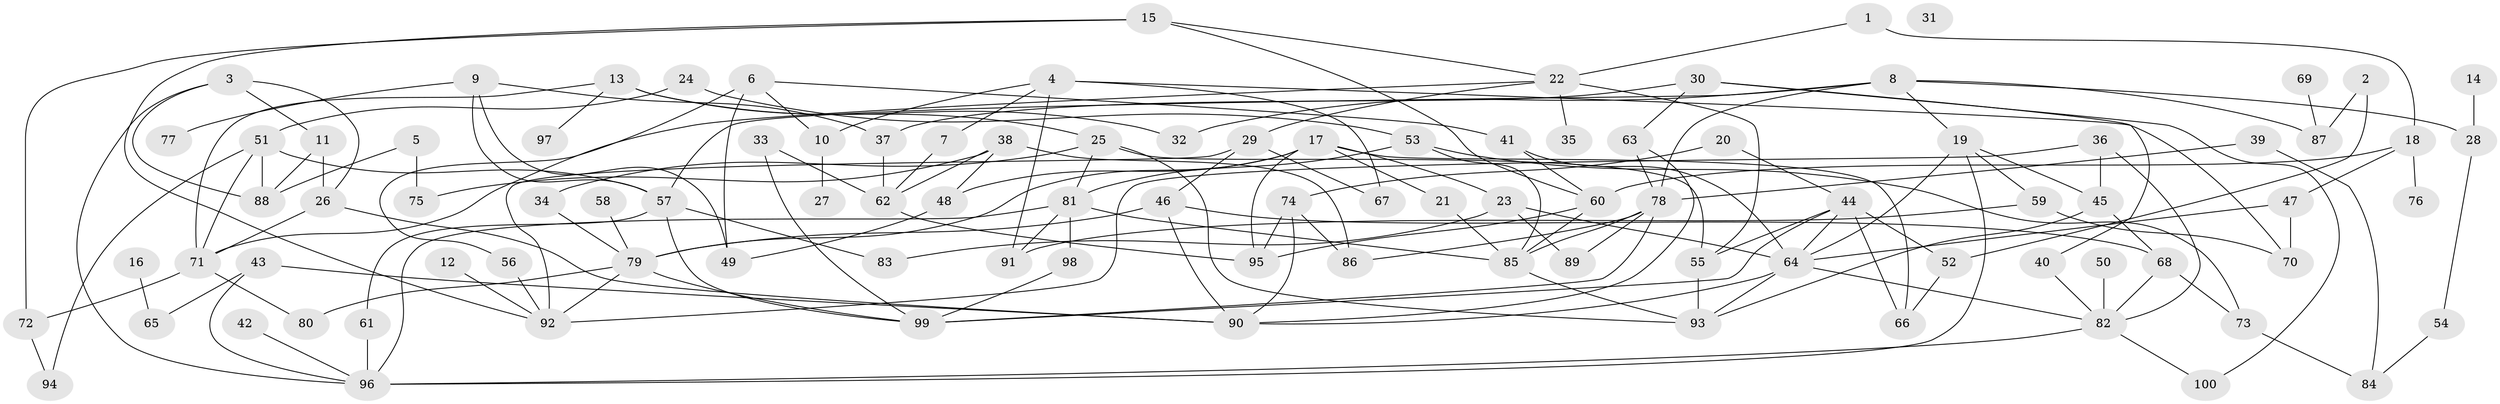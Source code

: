 // Generated by graph-tools (version 1.1) at 2025/00/03/09/25 03:00:53]
// undirected, 100 vertices, 168 edges
graph export_dot {
graph [start="1"]
  node [color=gray90,style=filled];
  1;
  2;
  3;
  4;
  5;
  6;
  7;
  8;
  9;
  10;
  11;
  12;
  13;
  14;
  15;
  16;
  17;
  18;
  19;
  20;
  21;
  22;
  23;
  24;
  25;
  26;
  27;
  28;
  29;
  30;
  31;
  32;
  33;
  34;
  35;
  36;
  37;
  38;
  39;
  40;
  41;
  42;
  43;
  44;
  45;
  46;
  47;
  48;
  49;
  50;
  51;
  52;
  53;
  54;
  55;
  56;
  57;
  58;
  59;
  60;
  61;
  62;
  63;
  64;
  65;
  66;
  67;
  68;
  69;
  70;
  71;
  72;
  73;
  74;
  75;
  76;
  77;
  78;
  79;
  80;
  81;
  82;
  83;
  84;
  85;
  86;
  87;
  88;
  89;
  90;
  91;
  92;
  93;
  94;
  95;
  96;
  97;
  98;
  99;
  100;
  1 -- 18;
  1 -- 22;
  2 -- 52;
  2 -- 87;
  3 -- 11;
  3 -- 26;
  3 -- 88;
  3 -- 96;
  4 -- 7;
  4 -- 10;
  4 -- 67;
  4 -- 70;
  4 -- 91;
  5 -- 75;
  5 -- 88;
  6 -- 10;
  6 -- 41;
  6 -- 49;
  6 -- 56;
  7 -- 62;
  8 -- 19;
  8 -- 28;
  8 -- 32;
  8 -- 57;
  8 -- 78;
  8 -- 87;
  9 -- 37;
  9 -- 49;
  9 -- 57;
  9 -- 77;
  10 -- 27;
  11 -- 26;
  11 -- 88;
  12 -- 92;
  13 -- 25;
  13 -- 32;
  13 -- 71;
  13 -- 97;
  14 -- 28;
  15 -- 22;
  15 -- 60;
  15 -- 72;
  15 -- 92;
  16 -- 65;
  17 -- 21;
  17 -- 23;
  17 -- 48;
  17 -- 66;
  17 -- 79;
  17 -- 95;
  18 -- 47;
  18 -- 60;
  18 -- 76;
  19 -- 45;
  19 -- 59;
  19 -- 64;
  19 -- 96;
  20 -- 44;
  20 -- 74;
  21 -- 85;
  22 -- 29;
  22 -- 35;
  22 -- 55;
  22 -- 71;
  23 -- 64;
  23 -- 83;
  23 -- 89;
  24 -- 51;
  24 -- 53;
  25 -- 34;
  25 -- 55;
  25 -- 81;
  25 -- 93;
  26 -- 71;
  26 -- 90;
  28 -- 54;
  29 -- 46;
  29 -- 67;
  29 -- 92;
  30 -- 37;
  30 -- 40;
  30 -- 63;
  30 -- 100;
  33 -- 62;
  33 -- 99;
  34 -- 79;
  36 -- 45;
  36 -- 82;
  36 -- 92;
  37 -- 62;
  38 -- 48;
  38 -- 62;
  38 -- 75;
  38 -- 86;
  39 -- 78;
  39 -- 84;
  40 -- 82;
  41 -- 60;
  41 -- 64;
  42 -- 96;
  43 -- 65;
  43 -- 90;
  43 -- 96;
  44 -- 52;
  44 -- 55;
  44 -- 64;
  44 -- 66;
  44 -- 99;
  45 -- 68;
  45 -- 93;
  46 -- 68;
  46 -- 79;
  46 -- 90;
  47 -- 64;
  47 -- 70;
  48 -- 49;
  50 -- 82;
  51 -- 57;
  51 -- 71;
  51 -- 88;
  51 -- 94;
  52 -- 66;
  53 -- 73;
  53 -- 81;
  53 -- 85;
  54 -- 84;
  55 -- 93;
  56 -- 92;
  57 -- 61;
  57 -- 83;
  57 -- 99;
  58 -- 79;
  59 -- 70;
  59 -- 91;
  60 -- 85;
  60 -- 95;
  61 -- 96;
  62 -- 95;
  63 -- 78;
  63 -- 90;
  64 -- 82;
  64 -- 90;
  64 -- 93;
  68 -- 73;
  68 -- 82;
  69 -- 87;
  71 -- 72;
  71 -- 80;
  72 -- 94;
  73 -- 84;
  74 -- 86;
  74 -- 90;
  74 -- 95;
  78 -- 85;
  78 -- 86;
  78 -- 89;
  78 -- 99;
  79 -- 80;
  79 -- 92;
  79 -- 99;
  81 -- 85;
  81 -- 91;
  81 -- 96;
  81 -- 98;
  82 -- 96;
  82 -- 100;
  85 -- 93;
  98 -- 99;
}

